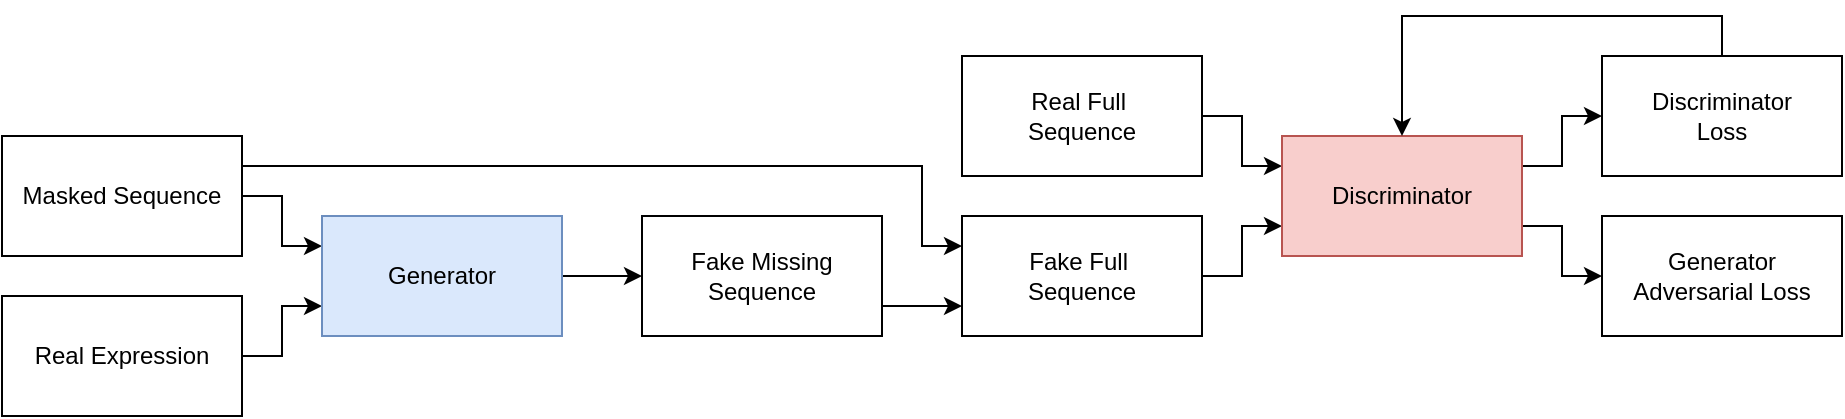 <mxfile version="24.6.5" type="device">
  <diagram name="Page-1" id="bZgf5A8ja53xCINqTdsH">
    <mxGraphModel dx="1502" dy="592" grid="0" gridSize="10" guides="0" tooltips="1" connect="0" arrows="1" fold="1" page="0" pageScale="1" pageWidth="850" pageHeight="1100" math="0" shadow="0">
      <root>
        <mxCell id="0" />
        <mxCell id="1" parent="0" />
        <mxCell id="Nr74gg0uKp1abMwciNmt-12" style="edgeStyle=orthogonalEdgeStyle;rounded=0;orthogonalLoop=1;jettySize=auto;html=1;entryX=0;entryY=0.25;entryDx=0;entryDy=0;exitX=1;exitY=0.5;exitDx=0;exitDy=0;" edge="1" parent="1" source="Nr74gg0uKp1abMwciNmt-1" target="Nr74gg0uKp1abMwciNmt-4">
          <mxGeometry relative="1" as="geometry" />
        </mxCell>
        <mxCell id="Nr74gg0uKp1abMwciNmt-116" style="edgeStyle=orthogonalEdgeStyle;rounded=0;orthogonalLoop=1;jettySize=auto;html=1;exitX=1;exitY=0.25;exitDx=0;exitDy=0;entryX=0;entryY=0.25;entryDx=0;entryDy=0;" edge="1" parent="1" source="Nr74gg0uKp1abMwciNmt-1" target="Nr74gg0uKp1abMwciNmt-11">
          <mxGeometry relative="1" as="geometry">
            <Array as="points">
              <mxPoint x="540" y="255" />
              <mxPoint x="540" y="295" />
            </Array>
          </mxGeometry>
        </mxCell>
        <mxCell id="Nr74gg0uKp1abMwciNmt-1" value="Masked Sequence" style="rounded=0;whiteSpace=wrap;html=1;" vertex="1" parent="1">
          <mxGeometry x="80" y="240" width="120" height="60" as="geometry" />
        </mxCell>
        <mxCell id="Nr74gg0uKp1abMwciNmt-7" style="edgeStyle=orthogonalEdgeStyle;rounded=0;orthogonalLoop=1;jettySize=auto;html=1;entryX=0;entryY=0.75;entryDx=0;entryDy=0;" edge="1" parent="1" source="Nr74gg0uKp1abMwciNmt-3" target="Nr74gg0uKp1abMwciNmt-4">
          <mxGeometry relative="1" as="geometry" />
        </mxCell>
        <mxCell id="Nr74gg0uKp1abMwciNmt-3" value="Real Expression" style="rounded=0;whiteSpace=wrap;html=1;" vertex="1" parent="1">
          <mxGeometry x="80" y="320" width="120" height="60" as="geometry" />
        </mxCell>
        <mxCell id="Nr74gg0uKp1abMwciNmt-24" style="edgeStyle=orthogonalEdgeStyle;rounded=0;orthogonalLoop=1;jettySize=auto;html=1;entryX=0;entryY=0.5;entryDx=0;entryDy=0;" edge="1" parent="1" source="Nr74gg0uKp1abMwciNmt-4" target="Nr74gg0uKp1abMwciNmt-6">
          <mxGeometry relative="1" as="geometry" />
        </mxCell>
        <mxCell id="Nr74gg0uKp1abMwciNmt-4" value="Generator" style="rounded=0;whiteSpace=wrap;html=1;fillColor=#dae8fc;strokeColor=#6c8ebf;" vertex="1" parent="1">
          <mxGeometry x="240" y="280" width="120" height="60" as="geometry" />
        </mxCell>
        <mxCell id="Nr74gg0uKp1abMwciNmt-114" style="edgeStyle=orthogonalEdgeStyle;rounded=0;orthogonalLoop=1;jettySize=auto;html=1;exitX=1;exitY=0.75;exitDx=0;exitDy=0;entryX=0;entryY=0.75;entryDx=0;entryDy=0;" edge="1" parent="1" source="Nr74gg0uKp1abMwciNmt-6" target="Nr74gg0uKp1abMwciNmt-11">
          <mxGeometry relative="1" as="geometry" />
        </mxCell>
        <mxCell id="Nr74gg0uKp1abMwciNmt-6" value="Fake Missing Sequence" style="rounded=0;whiteSpace=wrap;html=1;" vertex="1" parent="1">
          <mxGeometry x="400" y="280" width="120" height="60" as="geometry" />
        </mxCell>
        <mxCell id="Nr74gg0uKp1abMwciNmt-30" style="edgeStyle=orthogonalEdgeStyle;rounded=0;orthogonalLoop=1;jettySize=auto;html=1;entryX=0;entryY=0.25;entryDx=0;entryDy=0;" edge="1" parent="1" source="Nr74gg0uKp1abMwciNmt-10" target="Nr74gg0uKp1abMwciNmt-29">
          <mxGeometry relative="1" as="geometry" />
        </mxCell>
        <mxCell id="Nr74gg0uKp1abMwciNmt-10" value="Real Full&amp;nbsp;&lt;div&gt;Sequence&lt;/div&gt;" style="rounded=0;whiteSpace=wrap;html=1;" vertex="1" parent="1">
          <mxGeometry x="560" y="200" width="120" height="60" as="geometry" />
        </mxCell>
        <mxCell id="Nr74gg0uKp1abMwciNmt-31" style="edgeStyle=orthogonalEdgeStyle;rounded=0;orthogonalLoop=1;jettySize=auto;html=1;entryX=0;entryY=0.75;entryDx=0;entryDy=0;" edge="1" parent="1" source="Nr74gg0uKp1abMwciNmt-11" target="Nr74gg0uKp1abMwciNmt-29">
          <mxGeometry relative="1" as="geometry" />
        </mxCell>
        <mxCell id="Nr74gg0uKp1abMwciNmt-11" value="Fake Full&amp;nbsp;&lt;div&gt;Sequence&lt;/div&gt;" style="rounded=0;whiteSpace=wrap;html=1;" vertex="1" parent="1">
          <mxGeometry x="560" y="280" width="120" height="60" as="geometry" />
        </mxCell>
        <mxCell id="Nr74gg0uKp1abMwciNmt-35" style="edgeStyle=orthogonalEdgeStyle;rounded=0;orthogonalLoop=1;jettySize=auto;html=1;exitX=1;exitY=0.75;exitDx=0;exitDy=0;" edge="1" parent="1" source="Nr74gg0uKp1abMwciNmt-29" target="Nr74gg0uKp1abMwciNmt-34">
          <mxGeometry relative="1" as="geometry" />
        </mxCell>
        <mxCell id="Nr74gg0uKp1abMwciNmt-36" style="edgeStyle=orthogonalEdgeStyle;rounded=0;orthogonalLoop=1;jettySize=auto;html=1;exitX=1;exitY=0.25;exitDx=0;exitDy=0;entryX=0;entryY=0.5;entryDx=0;entryDy=0;" edge="1" parent="1" source="Nr74gg0uKp1abMwciNmt-29" target="Nr74gg0uKp1abMwciNmt-33">
          <mxGeometry relative="1" as="geometry" />
        </mxCell>
        <mxCell id="Nr74gg0uKp1abMwciNmt-29" value="Discriminator" style="rounded=0;whiteSpace=wrap;html=1;fillColor=#f8cecc;strokeColor=#b85450;" vertex="1" parent="1">
          <mxGeometry x="720" y="240" width="120" height="60" as="geometry" />
        </mxCell>
        <mxCell id="Nr74gg0uKp1abMwciNmt-39" style="edgeStyle=orthogonalEdgeStyle;rounded=0;orthogonalLoop=1;jettySize=auto;html=1;entryX=0.5;entryY=0;entryDx=0;entryDy=0;exitX=0.5;exitY=0;exitDx=0;exitDy=0;" edge="1" parent="1" source="Nr74gg0uKp1abMwciNmt-33" target="Nr74gg0uKp1abMwciNmt-29">
          <mxGeometry relative="1" as="geometry">
            <Array as="points">
              <mxPoint x="940" y="180" />
              <mxPoint x="780" y="180" />
            </Array>
          </mxGeometry>
        </mxCell>
        <mxCell id="Nr74gg0uKp1abMwciNmt-33" value="Discriminator&lt;div&gt;Loss&lt;/div&gt;" style="rounded=0;whiteSpace=wrap;html=1;" vertex="1" parent="1">
          <mxGeometry x="880" y="200" width="120" height="60" as="geometry" />
        </mxCell>
        <mxCell id="Nr74gg0uKp1abMwciNmt-34" value="Generator&lt;div&gt;Adversarial Loss&lt;/div&gt;" style="rounded=0;whiteSpace=wrap;html=1;" vertex="1" parent="1">
          <mxGeometry x="880" y="280" width="120" height="60" as="geometry" />
        </mxCell>
      </root>
    </mxGraphModel>
  </diagram>
</mxfile>
